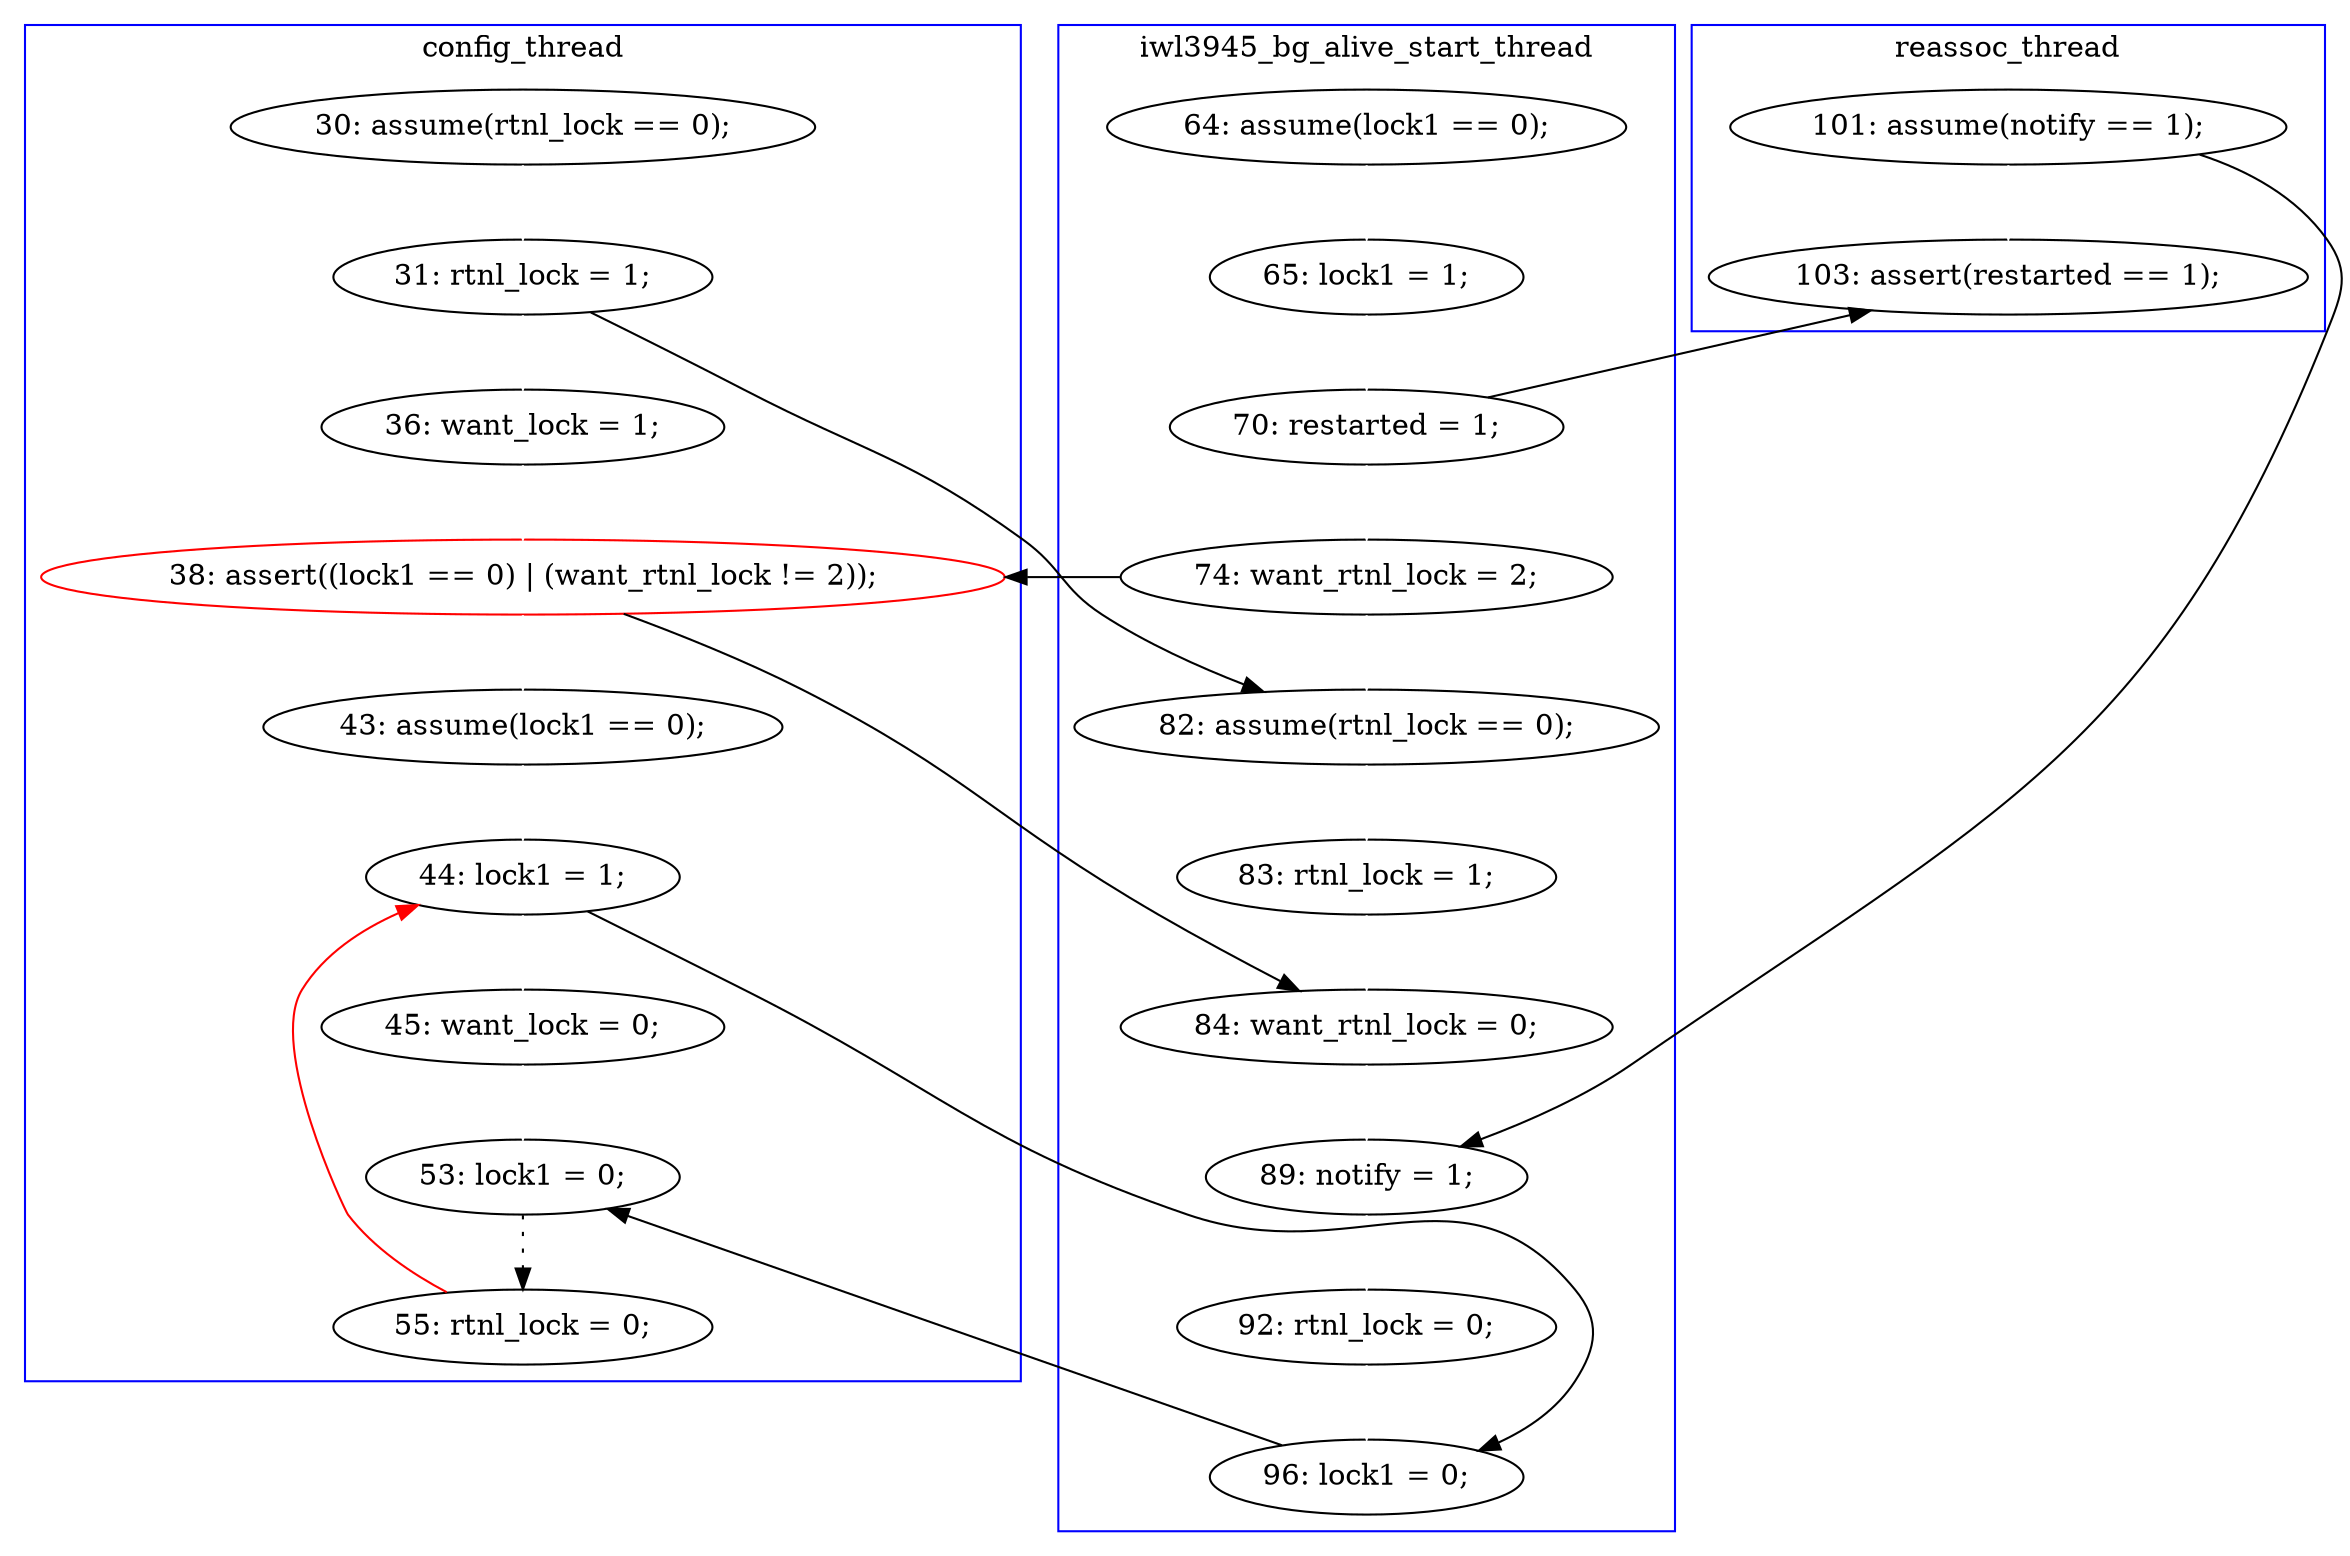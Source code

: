 digraph Counterexample {
	20 -> 22 [color = white, style = solid]
	20 -> 21 [color = black, style = solid, constraint = false]
	17 -> 18 [color = white, style = solid]
	19 -> 20 [color = white, style = solid]
	25 -> 32 [color = white, style = solid]
	21 -> 26 [color = white, style = solid]
	19 -> 32 [color = black, style = solid, constraint = false]
	16 -> 17 [color = white, style = solid]
	22 -> 23 [color = white, style = solid]
	24 -> 29 [color = white, style = solid]
	14 -> 15 [color = white, style = solid]
	15 -> 19 [color = white, style = solid]
	33 -> 34 [color = black, style = dotted]
	28 -> 33 [color = white, style = solid]
	17 -> 22 [color = black, style = solid, constraint = false]
	27 -> 31 [color = black, style = solid, constraint = false]
	29 -> 30 [color = white, style = solid]
	31 -> 33 [color = black, style = solid, constraint = false]
	23 -> 24 [color = white, style = solid]
	25 -> 29 [color = black, style = solid, constraint = false]
	21 -> 24 [color = black, style = solid, constraint = false]
	26 -> 27 [color = white, style = solid]
	18 -> 21 [color = white, style = solid]
	30 -> 31 [color = white, style = solid]
	27 -> 28 [color = white, style = solid]
	34 -> 27 [color = red, style = solid, constraint = false]
	subgraph cluster3 {
		label = reassoc_thread
		color = blue
		25  [label = "101: assume(notify == 1);"]
		32  [label = "103: assert(restarted == 1);"]
	}
	subgraph cluster2 {
		label = iwl3945_bg_alive_start_thread
		color = blue
		31  [label = "96: lock1 = 0;"]
		22  [label = "82: assume(rtnl_lock == 0);"]
		15  [label = "65: lock1 = 1;"]
		24  [label = "84: want_rtnl_lock = 0;"]
		19  [label = "70: restarted = 1;"]
		20  [label = "74: want_rtnl_lock = 2;"]
		30  [label = "92: rtnl_lock = 0;"]
		14  [label = "64: assume(lock1 == 0);"]
		29  [label = "89: notify = 1;"]
		23  [label = "83: rtnl_lock = 1;"]
	}
	subgraph cluster1 {
		label = config_thread
		color = blue
		26  [label = "43: assume(lock1 == 0);"]
		18  [label = "36: want_lock = 1;"]
		27  [label = "44: lock1 = 1;"]
		28  [label = "45: want_lock = 0;"]
		34  [label = "55: rtnl_lock = 0;"]
		21  [label = "38: assert((lock1 == 0) | (want_rtnl_lock != 2));", color = red]
		16  [label = "30: assume(rtnl_lock == 0);"]
		17  [label = "31: rtnl_lock = 1;"]
		33  [label = "53: lock1 = 0;"]
	}
}